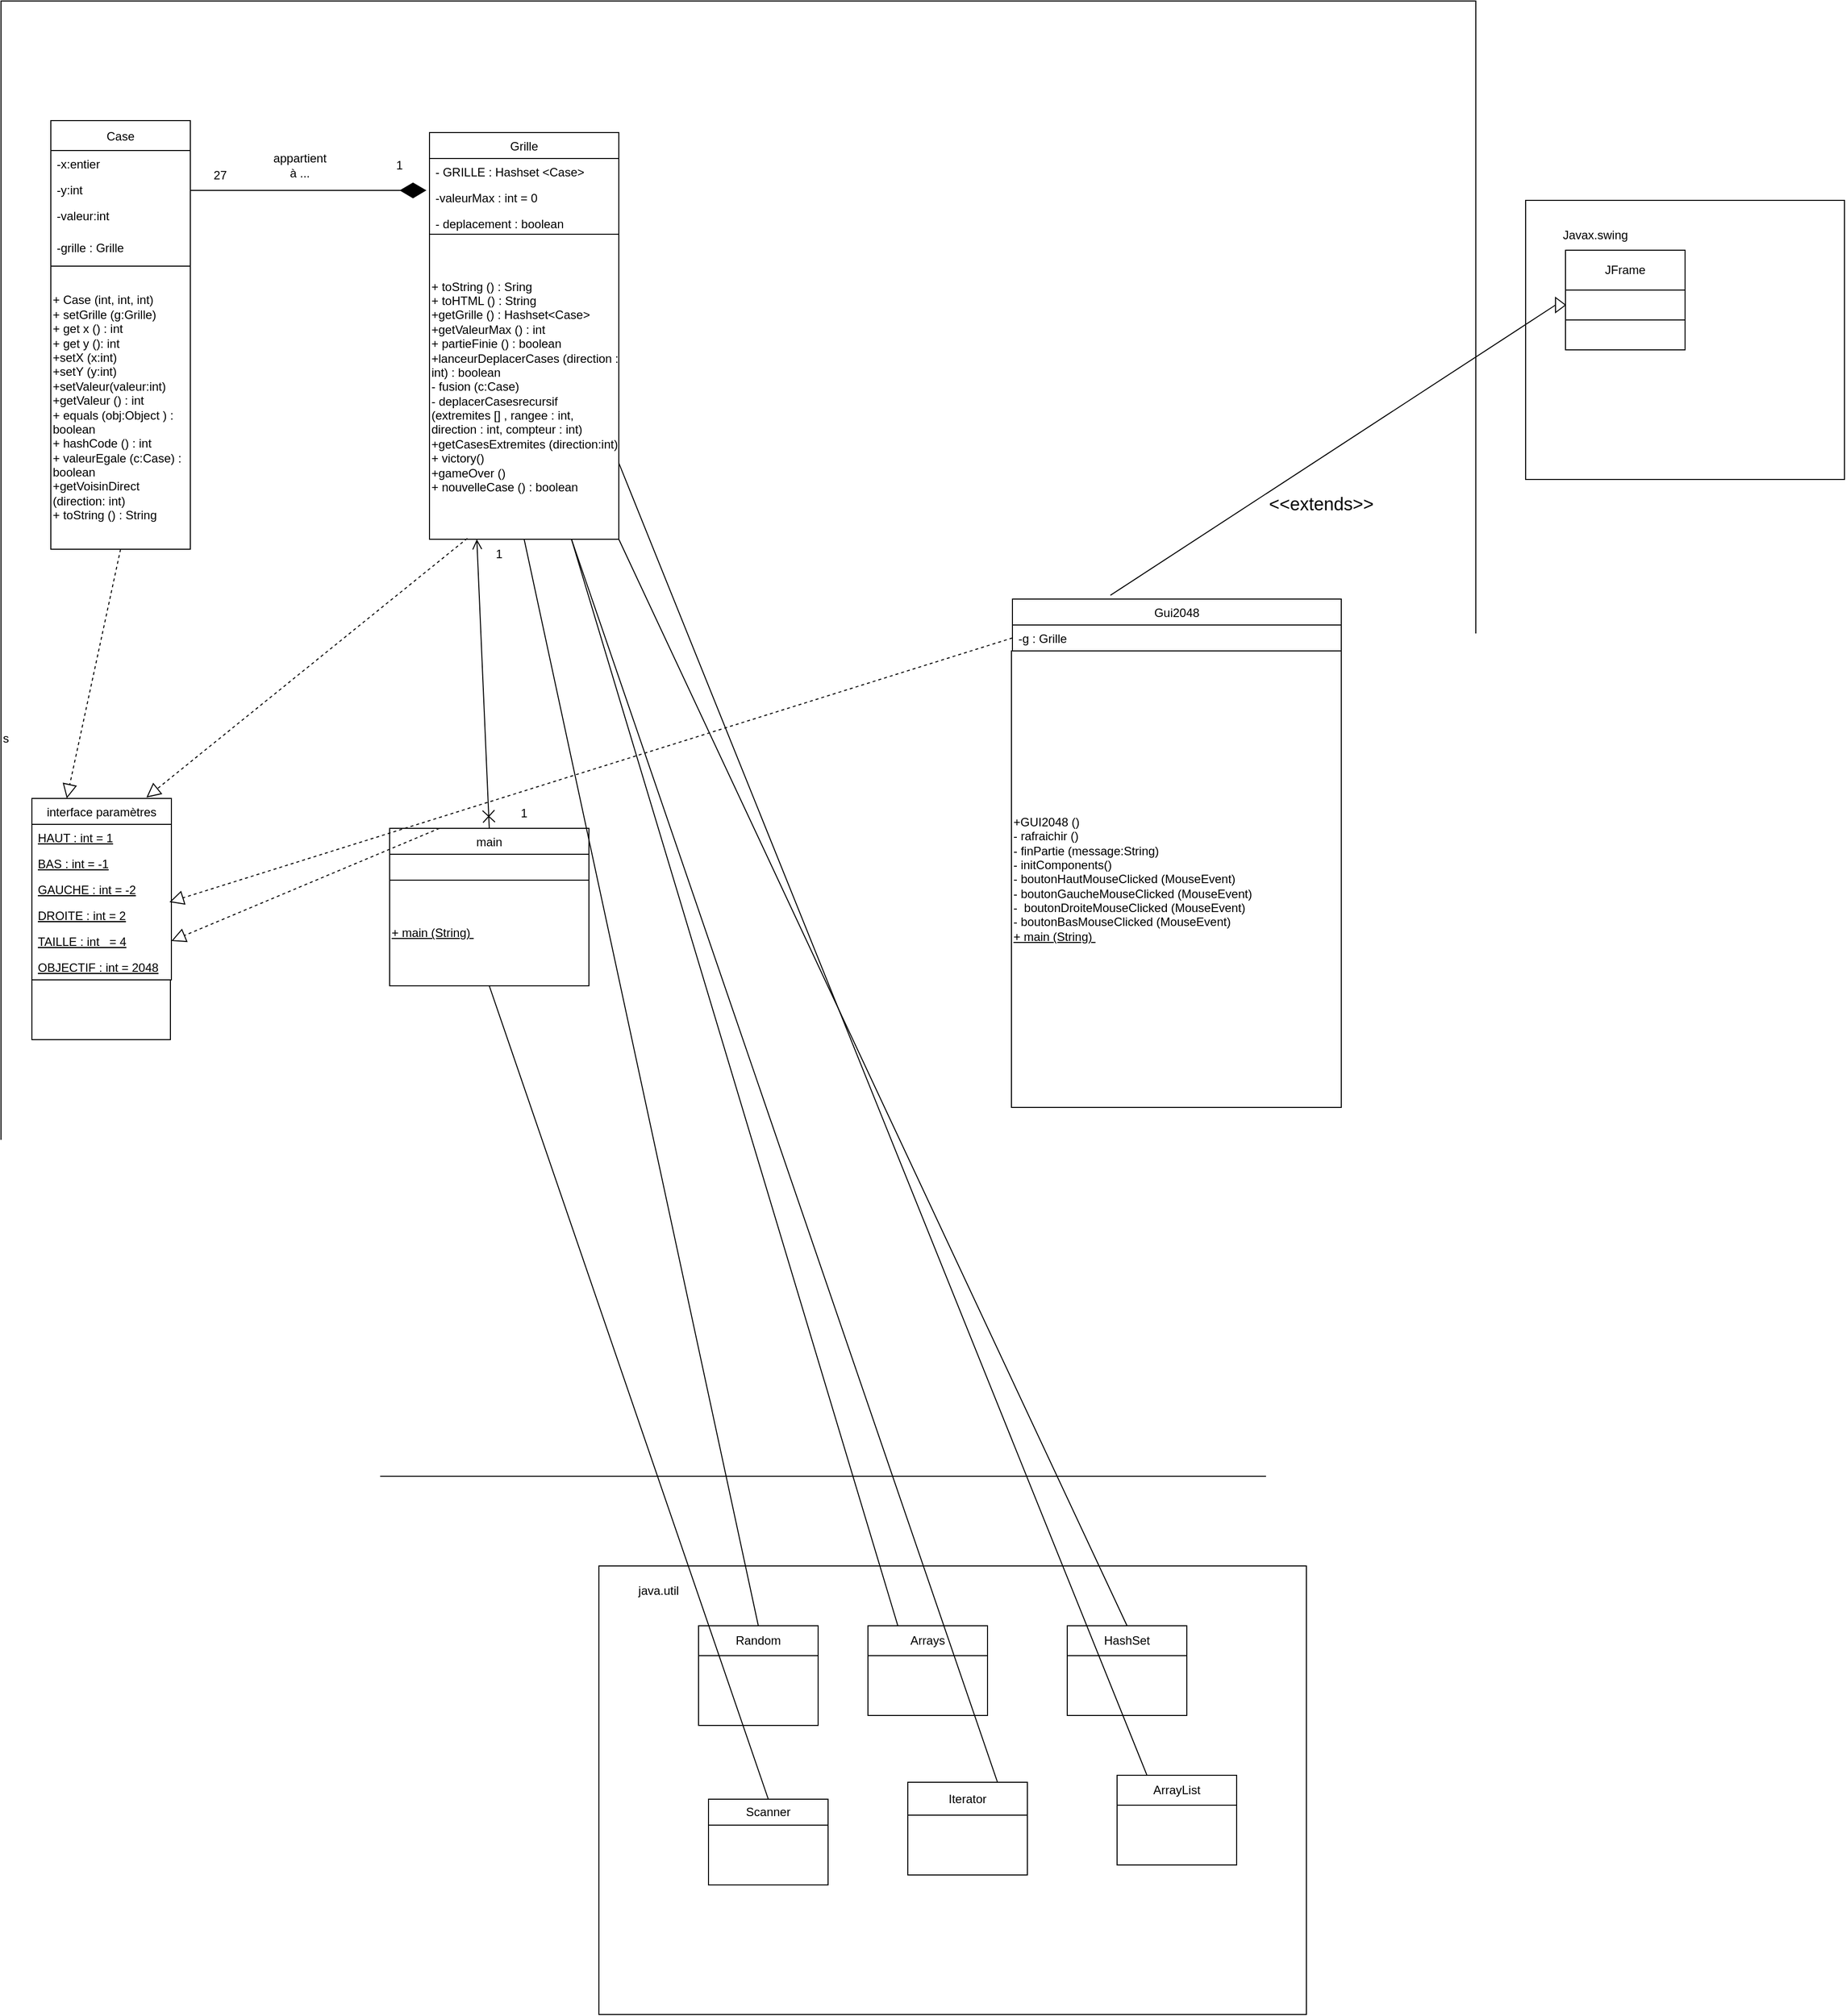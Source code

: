 <mxfile version="20.5.1" type="device"><diagram id="qx1s0ND_YQs_epVK21zp" name="Page-1"><mxGraphModel dx="640" dy="1765" grid="1" gridSize="10" guides="1" tooltips="1" connect="1" arrows="1" fold="1" page="1" pageScale="1" pageWidth="827" pageHeight="1169" math="0" shadow="0"><root><mxCell id="0"/><mxCell id="1" parent="0"/><mxCell id="rsJU6VC2g6ZwBRj6wijp-1" value="s" style="whiteSpace=wrap;html=1;aspect=fixed;align=left;" parent="1" vertex="1"><mxGeometry x="240" y="-50" width="1480" height="1480" as="geometry"/></mxCell><mxCell id="rsJU6VC2g6ZwBRj6wijp-6" value="Case" style="swimlane;fontStyle=0;childLayout=stackLayout;horizontal=1;startSize=30;fillColor=none;horizontalStack=0;resizeParent=1;resizeParentMax=0;resizeLast=0;collapsible=1;marginBottom=0;" parent="1" vertex="1"><mxGeometry x="290" y="70" width="140" height="146" as="geometry"/></mxCell><mxCell id="rsJU6VC2g6ZwBRj6wijp-7" value="-x:entier" style="text;strokeColor=none;fillColor=none;align=left;verticalAlign=top;spacingLeft=4;spacingRight=4;overflow=hidden;rotatable=0;points=[[0,0.5],[1,0.5]];portConstraint=eastwest;" parent="rsJU6VC2g6ZwBRj6wijp-6" vertex="1"><mxGeometry y="30" width="140" height="26" as="geometry"/></mxCell><mxCell id="rsJU6VC2g6ZwBRj6wijp-8" value="-y:int" style="text;strokeColor=none;fillColor=none;align=left;verticalAlign=top;spacingLeft=4;spacingRight=4;overflow=hidden;rotatable=0;points=[[0,0.5],[1,0.5]];portConstraint=eastwest;" parent="rsJU6VC2g6ZwBRj6wijp-6" vertex="1"><mxGeometry y="56" width="140" height="26" as="geometry"/></mxCell><mxCell id="rsJU6VC2g6ZwBRj6wijp-9" value="-valeur:int" style="text;strokeColor=none;fillColor=none;align=left;verticalAlign=top;spacingLeft=4;spacingRight=4;overflow=hidden;rotatable=0;points=[[0,0.5],[1,0.5]];portConstraint=eastwest;" parent="rsJU6VC2g6ZwBRj6wijp-6" vertex="1"><mxGeometry y="82" width="140" height="32" as="geometry"/></mxCell><mxCell id="GUiX2pNGBqtcYLe74WCQ-2" value="-grille : Grille" style="text;strokeColor=none;fillColor=none;align=left;verticalAlign=top;spacingLeft=4;spacingRight=4;overflow=hidden;rotatable=0;points=[[0,0.5],[1,0.5]];portConstraint=eastwest;" parent="rsJU6VC2g6ZwBRj6wijp-6" vertex="1"><mxGeometry y="114" width="140" height="32" as="geometry"/></mxCell><mxCell id="rsJU6VC2g6ZwBRj6wijp-10" value="Grille" style="swimlane;fontStyle=0;childLayout=stackLayout;horizontal=1;startSize=26;fillColor=none;horizontalStack=0;resizeParent=1;resizeParentMax=0;resizeLast=0;collapsible=1;marginBottom=0;" parent="1" vertex="1"><mxGeometry x="670" y="82" width="190" height="104" as="geometry"/></mxCell><mxCell id="rsJU6VC2g6ZwBRj6wijp-11" value="- GRILLE : Hashset &lt;Case&gt;" style="text;strokeColor=none;fillColor=none;align=left;verticalAlign=top;spacingLeft=4;spacingRight=4;overflow=hidden;rotatable=0;points=[[0,0.5],[1,0.5]];portConstraint=eastwest;" parent="rsJU6VC2g6ZwBRj6wijp-10" vertex="1"><mxGeometry y="26" width="190" height="26" as="geometry"/></mxCell><mxCell id="rsJU6VC2g6ZwBRj6wijp-12" value="-valeurMax : int = 0" style="text;strokeColor=none;fillColor=none;align=left;verticalAlign=top;spacingLeft=4;spacingRight=4;overflow=hidden;rotatable=0;points=[[0,0.5],[1,0.5]];portConstraint=eastwest;" parent="rsJU6VC2g6ZwBRj6wijp-10" vertex="1"><mxGeometry y="52" width="190" height="26" as="geometry"/></mxCell><mxCell id="rsJU6VC2g6ZwBRj6wijp-13" value="- deplacement : boolean" style="text;strokeColor=none;fillColor=none;align=left;verticalAlign=top;spacingLeft=4;spacingRight=4;overflow=hidden;rotatable=0;points=[[0,0.5],[1,0.5]];portConstraint=eastwest;" parent="rsJU6VC2g6ZwBRj6wijp-10" vertex="1"><mxGeometry y="78" width="190" height="26" as="geometry"/></mxCell><mxCell id="rsJU6VC2g6ZwBRj6wijp-14" value="interface paramètres" style="swimlane;fontStyle=0;childLayout=stackLayout;horizontal=1;startSize=26;fillColor=none;horizontalStack=0;resizeParent=1;resizeParentMax=0;resizeLast=0;collapsible=1;marginBottom=0;" parent="1" vertex="1"><mxGeometry x="271" y="750" width="140" height="182" as="geometry"/></mxCell><mxCell id="rsJU6VC2g6ZwBRj6wijp-15" value="HAUT : int = 1" style="text;strokeColor=none;fillColor=none;align=left;verticalAlign=top;spacingLeft=4;spacingRight=4;overflow=hidden;rotatable=0;points=[[0,0.5],[1,0.5]];portConstraint=eastwest;fontStyle=4" parent="rsJU6VC2g6ZwBRj6wijp-14" vertex="1"><mxGeometry y="26" width="140" height="26" as="geometry"/></mxCell><mxCell id="rsJU6VC2g6ZwBRj6wijp-16" value="BAS : int = -1" style="text;strokeColor=none;fillColor=none;align=left;verticalAlign=top;spacingLeft=4;spacingRight=4;overflow=hidden;rotatable=0;points=[[0,0.5],[1,0.5]];portConstraint=eastwest;fontStyle=4" parent="rsJU6VC2g6ZwBRj6wijp-14" vertex="1"><mxGeometry y="52" width="140" height="26" as="geometry"/></mxCell><mxCell id="rsJU6VC2g6ZwBRj6wijp-17" value="GAUCHE : int = -2" style="text;strokeColor=none;fillColor=none;align=left;verticalAlign=top;spacingLeft=4;spacingRight=4;overflow=hidden;rotatable=0;points=[[0,0.5],[1,0.5]];portConstraint=eastwest;fontStyle=4" parent="rsJU6VC2g6ZwBRj6wijp-14" vertex="1"><mxGeometry y="78" width="140" height="26" as="geometry"/></mxCell><mxCell id="GUiX2pNGBqtcYLe74WCQ-13" value="DROITE : int = 2" style="text;strokeColor=none;fillColor=none;align=left;verticalAlign=top;spacingLeft=4;spacingRight=4;overflow=hidden;rotatable=0;points=[[0,0.5],[1,0.5]];portConstraint=eastwest;fontStyle=4" parent="rsJU6VC2g6ZwBRj6wijp-14" vertex="1"><mxGeometry y="104" width="140" height="26" as="geometry"/></mxCell><mxCell id="GUiX2pNGBqtcYLe74WCQ-12" value="TAILLE : int   = 4" style="text;strokeColor=none;fillColor=none;align=left;verticalAlign=top;spacingLeft=4;spacingRight=4;overflow=hidden;rotatable=0;points=[[0,0.5],[1,0.5]];portConstraint=eastwest;fontStyle=4" parent="rsJU6VC2g6ZwBRj6wijp-14" vertex="1"><mxGeometry y="130" width="140" height="26" as="geometry"/></mxCell><mxCell id="GUiX2pNGBqtcYLe74WCQ-11" value="OBJECTIF : int = 2048" style="text;strokeColor=none;fillColor=none;align=left;verticalAlign=top;spacingLeft=4;spacingRight=4;overflow=hidden;rotatable=0;points=[[0,0.5],[1,0.5]];portConstraint=eastwest;fontStyle=4" parent="rsJU6VC2g6ZwBRj6wijp-14" vertex="1"><mxGeometry y="156" width="140" height="26" as="geometry"/></mxCell><mxCell id="rsJU6VC2g6ZwBRj6wijp-18" value="main" style="swimlane;fontStyle=0;childLayout=stackLayout;horizontal=1;startSize=26;fillColor=none;horizontalStack=0;resizeParent=1;resizeParentMax=0;resizeLast=0;collapsible=1;marginBottom=0;" parent="1" vertex="1"><mxGeometry x="630" y="780" width="200" height="52" as="geometry"/></mxCell><mxCell id="rsJU6VC2g6ZwBRj6wijp-24" value="Gui2048" style="swimlane;fontStyle=0;childLayout=stackLayout;horizontal=1;startSize=26;fillColor=none;horizontalStack=0;resizeParent=1;resizeParentMax=0;resizeLast=0;collapsible=1;marginBottom=0;" parent="1" vertex="1"><mxGeometry x="1255" y="550" width="330" height="52" as="geometry"/></mxCell><mxCell id="rsJU6VC2g6ZwBRj6wijp-25" value="-g : Grille" style="text;strokeColor=none;fillColor=none;align=left;verticalAlign=top;spacingLeft=4;spacingRight=4;overflow=hidden;rotatable=0;points=[[0,0.5],[1,0.5]];portConstraint=eastwest;" parent="rsJU6VC2g6ZwBRj6wijp-24" vertex="1"><mxGeometry y="26" width="330" height="26" as="geometry"/></mxCell><mxCell id="8p0oXWzxF2QQTzKeaUYU-1" style="edgeStyle=orthogonalEdgeStyle;rounded=0;orthogonalLoop=1;jettySize=auto;html=1;exitX=0.5;exitY=1;exitDx=0;exitDy=0;" parent="1" source="rsJU6VC2g6ZwBRj6wijp-1" target="rsJU6VC2g6ZwBRj6wijp-1" edge="1"><mxGeometry relative="1" as="geometry"/></mxCell><mxCell id="GUiX2pNGBqtcYLe74WCQ-1" value="+ Case (int, int, int)&lt;br&gt;+ setGrille (g:Grille) &amp;nbsp;&lt;br&gt;+ get x () : int&amp;nbsp;&lt;br&gt;+ get y (): int&lt;br&gt;+setX (x:int)&amp;nbsp;&lt;br&gt;+setY (y:int)&amp;nbsp;&lt;br&gt;+setValeur(valeur:int)&amp;nbsp;&lt;br&gt;+getValeur () : int&lt;br&gt;+ equals (obj:Object ) : boolean&lt;br&gt;+ hashCode () : int&lt;br&gt;+ valeurEgale (c:Case) : boolean&lt;br&gt;+getVoisinDirect (direction: int)&amp;nbsp;&lt;br&gt;+ toString () : String&amp;nbsp;" style="rounded=0;whiteSpace=wrap;html=1;align=left;" parent="1" vertex="1"><mxGeometry x="290" y="216" width="140" height="284" as="geometry"/></mxCell><mxCell id="GUiX2pNGBqtcYLe74WCQ-5" value="+ toString () : Sring&lt;span style=&quot;white-space: pre;&quot;&gt;&#9;&lt;/span&gt;&lt;br&gt;+ toHTML () : String&lt;br&gt;+getGrille () : Hashset&amp;lt;Case&amp;gt;&lt;br&gt;+getValeurMax () : int&lt;br&gt;+ partieFinie () : boolean&lt;br&gt;+lanceurDeplacerCases (direction : int) : boolean&amp;nbsp;&lt;br&gt;- fusion (c:Case)&amp;nbsp;&lt;br&gt;- deplacerCasesrecursif (extremites [] , rangee : int, direction : int, compteur : int)&lt;br&gt;+getCasesExtremites (direction:int)&lt;br&gt;+ victory()&amp;nbsp;&lt;br&gt;+gameOver ()&amp;nbsp;&lt;br&gt;+ nouvelleCase () : boolean" style="rounded=0;whiteSpace=wrap;html=1;align=left;" parent="1" vertex="1"><mxGeometry x="670" y="184" width="190" height="306" as="geometry"/></mxCell><mxCell id="GUiX2pNGBqtcYLe74WCQ-7" value="+GUI2048 ()&amp;nbsp;&lt;br&gt;- rafraichir ()&amp;nbsp;&lt;br&gt;- finPartie (message:String)&amp;nbsp;&lt;br&gt;- initComponents()&amp;nbsp;&lt;br&gt;- boutonHautMouseClicked (MouseEvent)&amp;nbsp;&lt;br&gt;- boutonGaucheMouseClicked (MouseEvent)&amp;nbsp;&lt;br&gt;- &amp;nbsp;boutonDroiteMouseClicked (MouseEvent)&amp;nbsp;&lt;br&gt;- boutonBasMouseClicked (MouseEvent)&amp;nbsp;&lt;br&gt;&lt;u&gt;+ main (String) &lt;/u&gt;&amp;nbsp;" style="rounded=0;whiteSpace=wrap;html=1;align=left;" parent="1" vertex="1"><mxGeometry x="1254" y="602" width="331" height="458" as="geometry"/></mxCell><mxCell id="GUiX2pNGBqtcYLe74WCQ-10" value="&lt;u&gt;+ main (String)&amp;nbsp;&lt;/u&gt;" style="rounded=0;whiteSpace=wrap;html=1;align=left;" parent="1" vertex="1"><mxGeometry x="630" y="832" width="200" height="106" as="geometry"/></mxCell><mxCell id="GUiX2pNGBqtcYLe74WCQ-20" value="" style="endArrow=diamondThin;endFill=1;endSize=24;html=1;rounded=0;entryX=-0.016;entryY=0.231;entryDx=0;entryDy=0;entryPerimeter=0;" parent="1" target="rsJU6VC2g6ZwBRj6wijp-12" edge="1"><mxGeometry width="160" relative="1" as="geometry"><mxPoint x="430" y="140" as="sourcePoint"/><mxPoint x="560" y="140" as="targetPoint"/></mxGeometry></mxCell><mxCell id="GUiX2pNGBqtcYLe74WCQ-22" value="" style="endArrow=block;dashed=1;endFill=0;endSize=12;html=1;rounded=0;exitX=0.5;exitY=1;exitDx=0;exitDy=0;entryX=0.25;entryY=0;entryDx=0;entryDy=0;" parent="1" source="GUiX2pNGBqtcYLe74WCQ-1" target="rsJU6VC2g6ZwBRj6wijp-14" edge="1"><mxGeometry width="160" relative="1" as="geometry"><mxPoint x="410" y="710" as="sourcePoint"/><mxPoint x="570" y="710" as="targetPoint"/></mxGeometry></mxCell><mxCell id="GUiX2pNGBqtcYLe74WCQ-23" value="" style="endArrow=block;dashed=1;endFill=0;endSize=12;html=1;rounded=0;exitX=0.2;exitY=0.997;exitDx=0;exitDy=0;exitPerimeter=0;entryX=0.821;entryY=-0.005;entryDx=0;entryDy=0;entryPerimeter=0;" parent="1" source="GUiX2pNGBqtcYLe74WCQ-5" target="rsJU6VC2g6ZwBRj6wijp-14" edge="1"><mxGeometry width="160" relative="1" as="geometry"><mxPoint x="410" y="610" as="sourcePoint"/><mxPoint x="570" y="610" as="targetPoint"/><Array as="points"/></mxGeometry></mxCell><mxCell id="GUiX2pNGBqtcYLe74WCQ-24" value="" style="endArrow=block;dashed=1;endFill=0;endSize=12;html=1;rounded=0;entryX=0.986;entryY=0;entryDx=0;entryDy=0;entryPerimeter=0;exitX=0;exitY=0.5;exitDx=0;exitDy=0;" parent="1" source="rsJU6VC2g6ZwBRj6wijp-25" target="GUiX2pNGBqtcYLe74WCQ-13" edge="1"><mxGeometry width="160" relative="1" as="geometry"><mxPoint x="410" y="810" as="sourcePoint"/><mxPoint x="570" y="810" as="targetPoint"/></mxGeometry></mxCell><mxCell id="GUiX2pNGBqtcYLe74WCQ-25" value="" style="endArrow=block;dashed=1;endFill=0;endSize=12;html=1;rounded=0;exitX=0.25;exitY=0;exitDx=0;exitDy=0;entryX=1;entryY=0.5;entryDx=0;entryDy=0;" parent="1" source="rsJU6VC2g6ZwBRj6wijp-18" target="GUiX2pNGBqtcYLe74WCQ-12" edge="1"><mxGeometry width="160" relative="1" as="geometry"><mxPoint x="410" y="810" as="sourcePoint"/><mxPoint x="570" y="810" as="targetPoint"/></mxGeometry></mxCell><mxCell id="B9GnRgmyh33QRTBAPT5E-1" value="" style="rounded=0;whiteSpace=wrap;html=1;" parent="1" vertex="1"><mxGeometry x="271" y="932" width="139" height="60" as="geometry"/></mxCell><mxCell id="B9GnRgmyh33QRTBAPT5E-2" value="1" style="text;html=1;strokeColor=none;fillColor=none;align=center;verticalAlign=middle;whiteSpace=wrap;rounded=0;" parent="1" vertex="1"><mxGeometry x="610" y="100" width="60" height="30" as="geometry"/></mxCell><mxCell id="B9GnRgmyh33QRTBAPT5E-3" value="27" style="text;html=1;strokeColor=none;fillColor=none;align=center;verticalAlign=middle;whiteSpace=wrap;rounded=0;" parent="1" vertex="1"><mxGeometry x="430" y="110" width="60" height="30" as="geometry"/></mxCell><mxCell id="PBnfSKNZZyS7L7rZsn7g-1" value="appartient à ..." style="text;html=1;strokeColor=none;fillColor=none;align=center;verticalAlign=middle;whiteSpace=wrap;rounded=0;" vertex="1" parent="1"><mxGeometry x="510" y="100" width="60" height="30" as="geometry"/></mxCell><mxCell id="PBnfSKNZZyS7L7rZsn7g-6" value="" style="rounded=0;whiteSpace=wrap;html=1;" vertex="1" parent="1"><mxGeometry x="840" y="1520" width="710" height="450" as="geometry"/></mxCell><mxCell id="PBnfSKNZZyS7L7rZsn7g-11" value="java.util" style="text;html=1;strokeColor=none;fillColor=none;align=center;verticalAlign=middle;whiteSpace=wrap;rounded=0;" vertex="1" parent="1"><mxGeometry x="870" y="1530" width="60" height="30" as="geometry"/></mxCell><mxCell id="PBnfSKNZZyS7L7rZsn7g-12" value="Random" style="rounded=0;whiteSpace=wrap;html=1;" vertex="1" parent="1"><mxGeometry x="940" y="1580" width="120" height="30" as="geometry"/></mxCell><mxCell id="PBnfSKNZZyS7L7rZsn7g-13" value="" style="rounded=0;whiteSpace=wrap;html=1;" vertex="1" parent="1"><mxGeometry x="940" y="1610" width="120" height="70" as="geometry"/></mxCell><mxCell id="PBnfSKNZZyS7L7rZsn7g-14" value="Arrays" style="rounded=0;whiteSpace=wrap;html=1;" vertex="1" parent="1"><mxGeometry x="1110" y="1580" width="120" height="30" as="geometry"/></mxCell><mxCell id="PBnfSKNZZyS7L7rZsn7g-15" value="" style="rounded=0;whiteSpace=wrap;html=1;" vertex="1" parent="1"><mxGeometry x="1110" y="1610" width="120" height="60" as="geometry"/></mxCell><mxCell id="PBnfSKNZZyS7L7rZsn7g-16" value="HashSet" style="rounded=0;whiteSpace=wrap;html=1;" vertex="1" parent="1"><mxGeometry x="1310" y="1580" width="120" height="30" as="geometry"/></mxCell><mxCell id="PBnfSKNZZyS7L7rZsn7g-17" value="" style="rounded=0;whiteSpace=wrap;html=1;" vertex="1" parent="1"><mxGeometry x="1310" y="1610" width="120" height="60" as="geometry"/></mxCell><mxCell id="PBnfSKNZZyS7L7rZsn7g-18" value="Scanner" style="rounded=0;whiteSpace=wrap;html=1;" vertex="1" parent="1"><mxGeometry x="950" y="1754" width="120" height="26" as="geometry"/></mxCell><mxCell id="PBnfSKNZZyS7L7rZsn7g-19" value="" style="rounded=0;whiteSpace=wrap;html=1;" vertex="1" parent="1"><mxGeometry x="950" y="1780" width="120" height="60" as="geometry"/></mxCell><mxCell id="PBnfSKNZZyS7L7rZsn7g-20" value="Iterator" style="rounded=0;whiteSpace=wrap;html=1;" vertex="1" parent="1"><mxGeometry x="1150" y="1737" width="120" height="33" as="geometry"/></mxCell><mxCell id="PBnfSKNZZyS7L7rZsn7g-21" value="" style="rounded=0;whiteSpace=wrap;html=1;" vertex="1" parent="1"><mxGeometry x="1150" y="1770" width="120" height="60" as="geometry"/></mxCell><mxCell id="PBnfSKNZZyS7L7rZsn7g-22" value="ArrayList" style="rounded=0;whiteSpace=wrap;html=1;" vertex="1" parent="1"><mxGeometry x="1360" y="1730" width="120" height="30" as="geometry"/></mxCell><mxCell id="PBnfSKNZZyS7L7rZsn7g-23" value="" style="rounded=0;whiteSpace=wrap;html=1;" vertex="1" parent="1"><mxGeometry x="1360" y="1760" width="120" height="60" as="geometry"/></mxCell><mxCell id="PBnfSKNZZyS7L7rZsn7g-27" value="" style="endArrow=none;html=1;rounded=0;exitX=0.5;exitY=0;exitDx=0;exitDy=0;entryX=0.5;entryY=1;entryDx=0;entryDy=0;" edge="1" parent="1" source="PBnfSKNZZyS7L7rZsn7g-12" target="GUiX2pNGBqtcYLe74WCQ-5"><mxGeometry width="50" height="50" relative="1" as="geometry"><mxPoint x="1060" y="940" as="sourcePoint"/><mxPoint x="1110" y="890" as="targetPoint"/></mxGeometry></mxCell><mxCell id="PBnfSKNZZyS7L7rZsn7g-28" value="" style="endArrow=none;html=1;rounded=0;entryX=0.75;entryY=1;entryDx=0;entryDy=0;exitX=0.25;exitY=0;exitDx=0;exitDy=0;" edge="1" parent="1" source="PBnfSKNZZyS7L7rZsn7g-14" target="GUiX2pNGBqtcYLe74WCQ-5"><mxGeometry width="50" height="50" relative="1" as="geometry"><mxPoint x="1060" y="940" as="sourcePoint"/><mxPoint x="1110" y="890" as="targetPoint"/></mxGeometry></mxCell><mxCell id="PBnfSKNZZyS7L7rZsn7g-29" value="" style="endArrow=none;html=1;rounded=0;exitX=0.5;exitY=0;exitDx=0;exitDy=0;entryX=1;entryY=1;entryDx=0;entryDy=0;" edge="1" parent="1" source="PBnfSKNZZyS7L7rZsn7g-16" target="GUiX2pNGBqtcYLe74WCQ-5"><mxGeometry width="50" height="50" relative="1" as="geometry"><mxPoint x="1060" y="940" as="sourcePoint"/><mxPoint x="1110" y="890" as="targetPoint"/></mxGeometry></mxCell><mxCell id="PBnfSKNZZyS7L7rZsn7g-30" value="" style="endArrow=none;html=1;rounded=0;exitX=0.75;exitY=0;exitDx=0;exitDy=0;entryX=0.75;entryY=1;entryDx=0;entryDy=0;" edge="1" parent="1" source="PBnfSKNZZyS7L7rZsn7g-20" target="GUiX2pNGBqtcYLe74WCQ-5"><mxGeometry width="50" height="50" relative="1" as="geometry"><mxPoint x="1040" y="1280" as="sourcePoint"/><mxPoint x="1090" y="1230" as="targetPoint"/></mxGeometry></mxCell><mxCell id="PBnfSKNZZyS7L7rZsn7g-31" value="" style="endArrow=none;html=1;rounded=0;exitX=0.25;exitY=0;exitDx=0;exitDy=0;entryX=1;entryY=0.75;entryDx=0;entryDy=0;" edge="1" parent="1" source="PBnfSKNZZyS7L7rZsn7g-22" target="GUiX2pNGBqtcYLe74WCQ-5"><mxGeometry width="50" height="50" relative="1" as="geometry"><mxPoint x="1040" y="1280" as="sourcePoint"/><mxPoint x="1090" y="1230" as="targetPoint"/></mxGeometry></mxCell><mxCell id="PBnfSKNZZyS7L7rZsn7g-32" value="" style="endArrow=none;html=1;rounded=0;exitX=0.5;exitY=0;exitDx=0;exitDy=0;entryX=0.5;entryY=1;entryDx=0;entryDy=0;" edge="1" parent="1" source="PBnfSKNZZyS7L7rZsn7g-18" target="GUiX2pNGBqtcYLe74WCQ-10"><mxGeometry width="50" height="50" relative="1" as="geometry"><mxPoint x="1040" y="1280" as="sourcePoint"/><mxPoint x="1090" y="1230" as="targetPoint"/></mxGeometry></mxCell><mxCell id="PBnfSKNZZyS7L7rZsn7g-34" value="" style="endArrow=open;startArrow=cross;endFill=0;startFill=0;endSize=8;startSize=10;html=1;rounded=0;exitX=0.5;exitY=0;exitDx=0;exitDy=0;entryX=0.25;entryY=1;entryDx=0;entryDy=0;" edge="1" parent="1" source="rsJU6VC2g6ZwBRj6wijp-18" target="GUiX2pNGBqtcYLe74WCQ-5"><mxGeometry width="160" relative="1" as="geometry"><mxPoint x="840" y="760" as="sourcePoint"/><mxPoint x="1000" y="760" as="targetPoint"/></mxGeometry></mxCell><mxCell id="PBnfSKNZZyS7L7rZsn7g-35" value="1" style="text;html=1;strokeColor=none;fillColor=none;align=center;verticalAlign=middle;whiteSpace=wrap;rounded=0;" vertex="1" parent="1"><mxGeometry x="710" y="490" width="60" height="30" as="geometry"/></mxCell><mxCell id="PBnfSKNZZyS7L7rZsn7g-36" value="1" style="text;html=1;strokeColor=none;fillColor=none;align=center;verticalAlign=middle;whiteSpace=wrap;rounded=0;" vertex="1" parent="1"><mxGeometry x="735" y="750" width="60" height="30" as="geometry"/></mxCell><mxCell id="PBnfSKNZZyS7L7rZsn7g-37" value="" style="rounded=0;whiteSpace=wrap;html=1;" vertex="1" parent="1"><mxGeometry x="1770" y="150" width="320" height="280" as="geometry"/></mxCell><mxCell id="PBnfSKNZZyS7L7rZsn7g-38" value="J&lt;span style=&quot;white-space: pre;&quot;&gt;avax.swing&lt;/span&gt;" style="text;html=1;strokeColor=none;fillColor=none;align=center;verticalAlign=middle;whiteSpace=wrap;rounded=0;" vertex="1" parent="1"><mxGeometry x="1810" y="170" width="60" height="30" as="geometry"/></mxCell><mxCell id="PBnfSKNZZyS7L7rZsn7g-39" value="JFrame" style="rounded=0;whiteSpace=wrap;html=1;" vertex="1" parent="1"><mxGeometry x="1810" y="200" width="120" height="40" as="geometry"/></mxCell><mxCell id="PBnfSKNZZyS7L7rZsn7g-40" value="" style="rounded=0;whiteSpace=wrap;html=1;" vertex="1" parent="1"><mxGeometry x="1810" y="240" width="120" height="30" as="geometry"/></mxCell><mxCell id="PBnfSKNZZyS7L7rZsn7g-41" value="" style="rounded=0;whiteSpace=wrap;html=1;" vertex="1" parent="1"><mxGeometry x="1810" y="270" width="120" height="30" as="geometry"/></mxCell><mxCell id="PBnfSKNZZyS7L7rZsn7g-42" value="" style="endArrow=none;html=1;rounded=0;exitX=0.298;exitY=-0.073;exitDx=0;exitDy=0;exitPerimeter=0;entryX=0;entryY=0.5;entryDx=0;entryDy=0;" edge="1" parent="1" source="rsJU6VC2g6ZwBRj6wijp-24" target="PBnfSKNZZyS7L7rZsn7g-47"><mxGeometry width="50" height="50" relative="1" as="geometry"><mxPoint x="1210" y="580" as="sourcePoint"/><mxPoint x="1760" y="440" as="targetPoint"/></mxGeometry></mxCell><mxCell id="PBnfSKNZZyS7L7rZsn7g-44" value="&amp;lt;&amp;lt;extends&amp;gt;&amp;gt;" style="text;html=1;strokeColor=none;fillColor=none;align=center;verticalAlign=middle;whiteSpace=wrap;rounded=0;fontSize=18;" vertex="1" parent="1"><mxGeometry x="1500" y="440" width="130" height="30" as="geometry"/></mxCell><mxCell id="PBnfSKNZZyS7L7rZsn7g-47" value="" style="triangle;whiteSpace=wrap;html=1;fontSize=18;" vertex="1" parent="1"><mxGeometry x="1800" y="247.5" width="10" height="15" as="geometry"/></mxCell></root></mxGraphModel></diagram></mxfile>